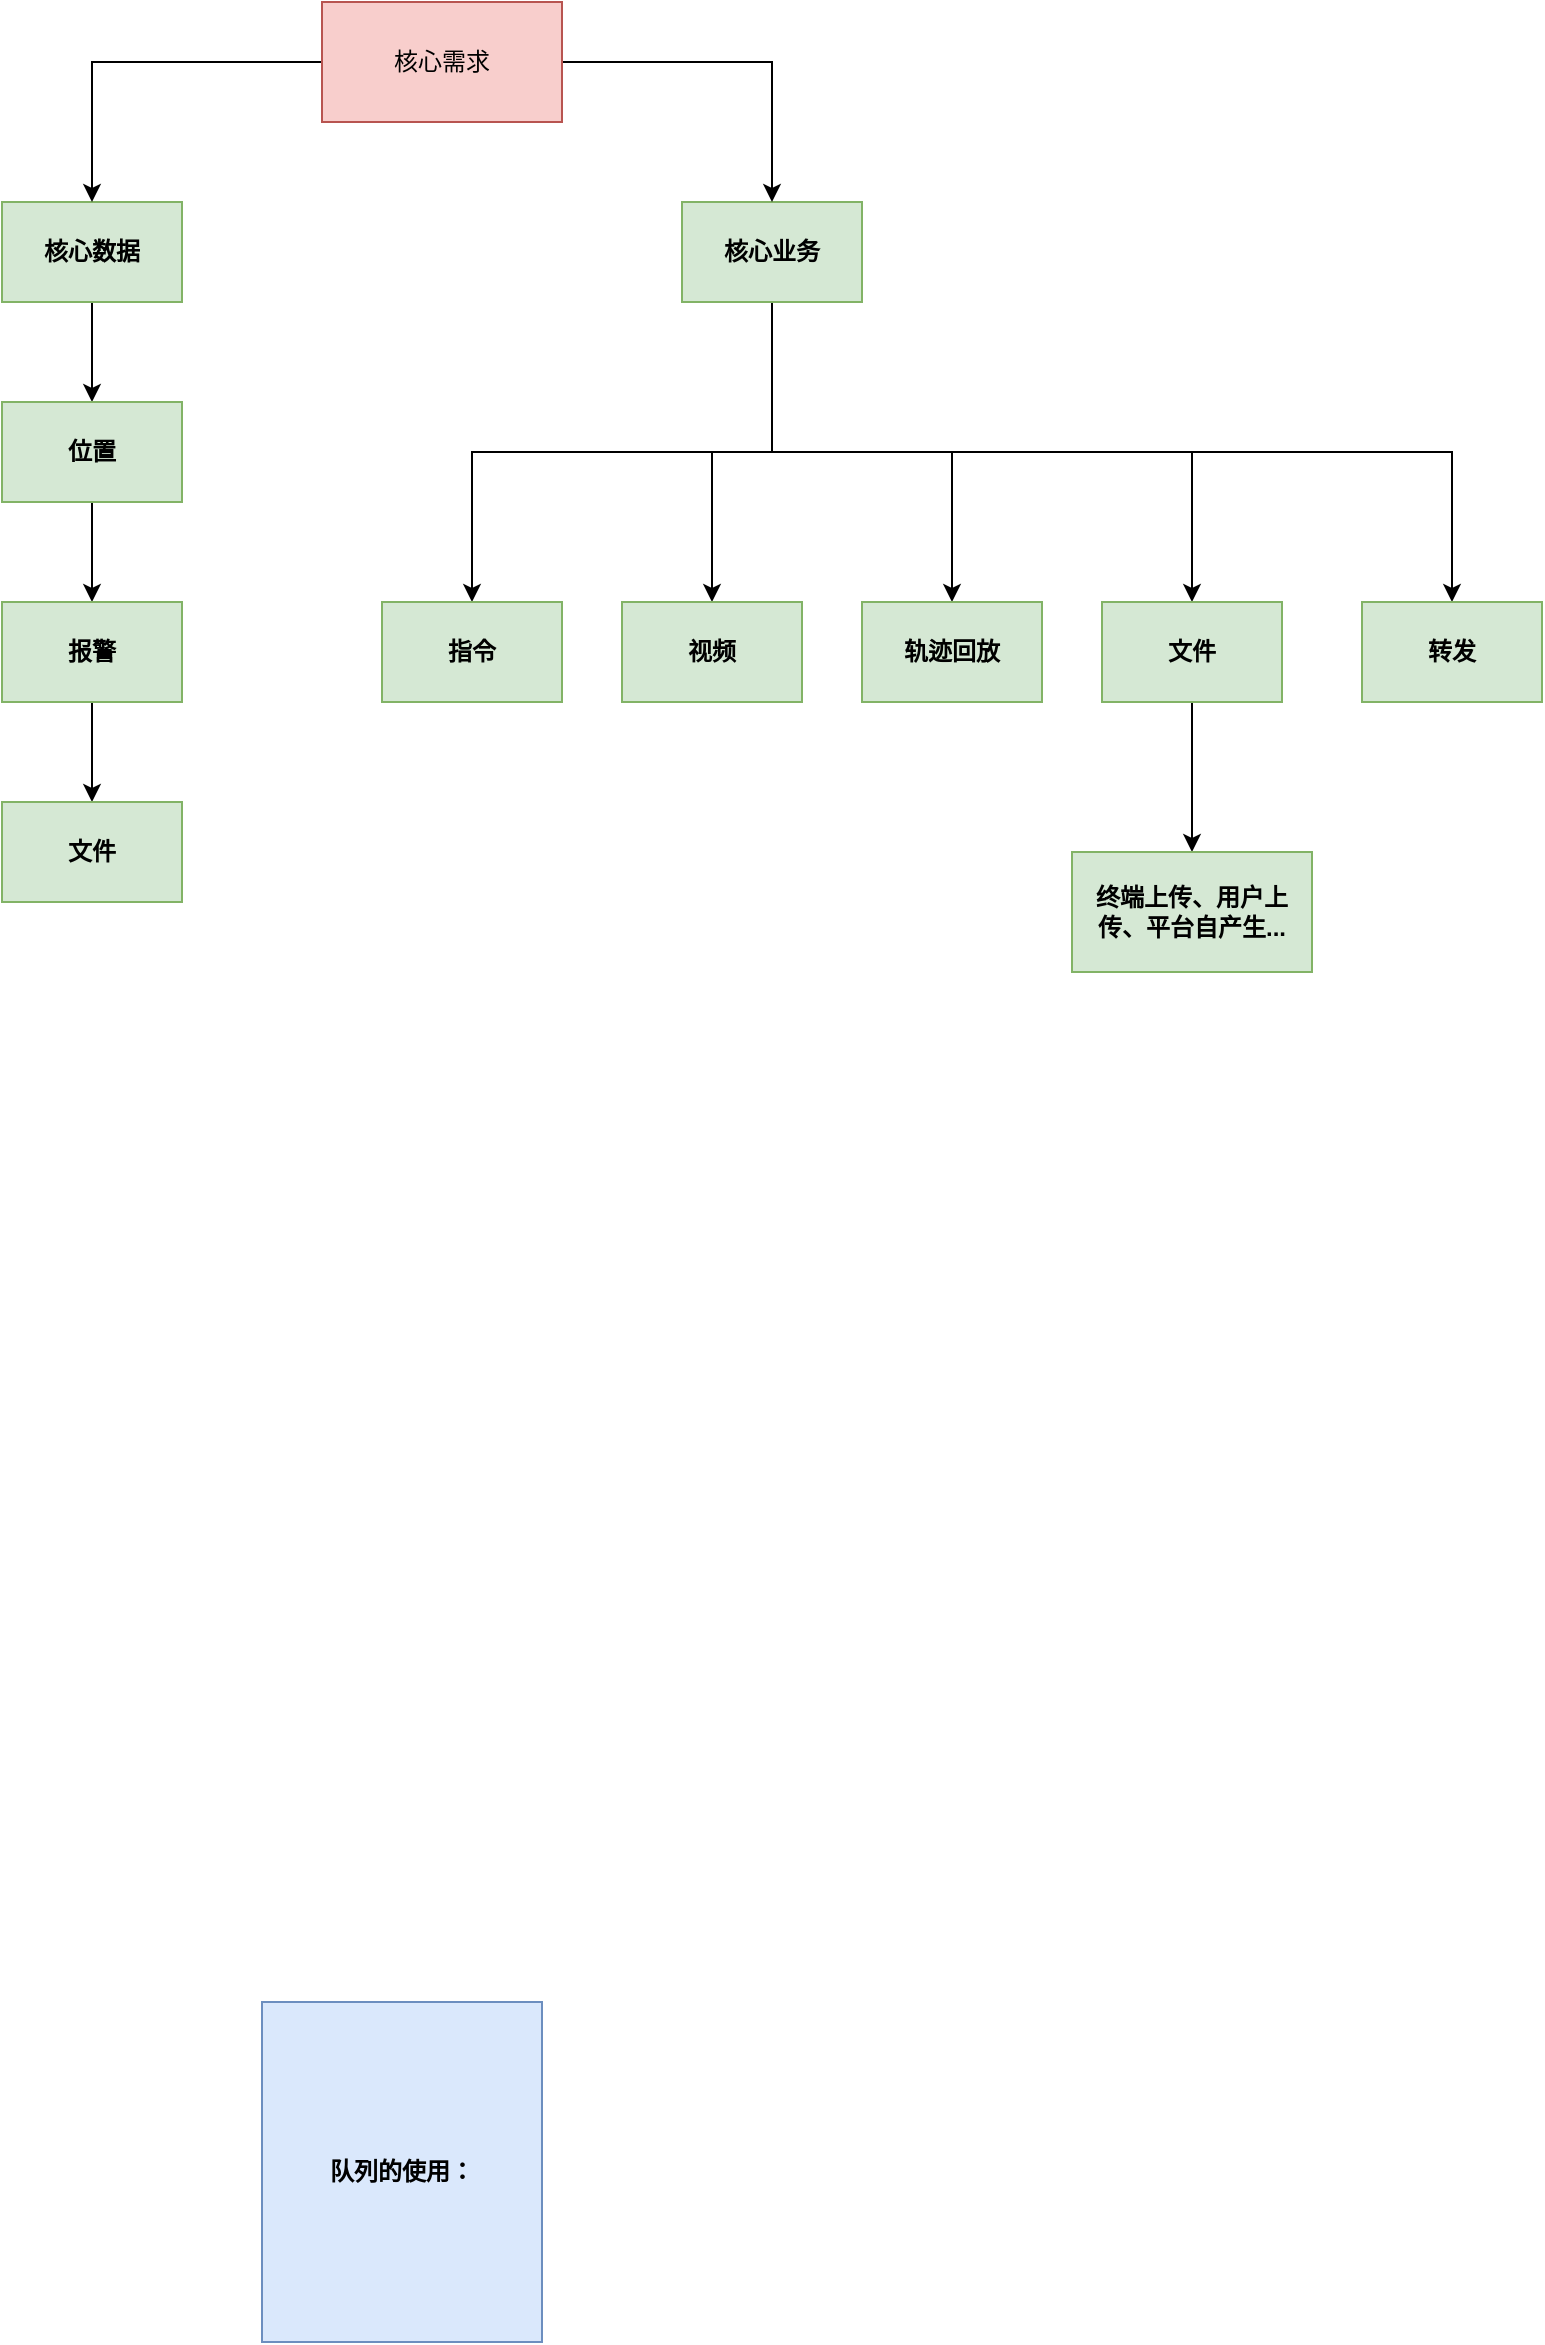 <mxfile version="20.1.2" type="github">
  <diagram id="a1YMiP02obhroM_0bBU3" name="第 1 页">
    <mxGraphModel dx="1185" dy="628" grid="1" gridSize="10" guides="1" tooltips="1" connect="1" arrows="1" fold="1" page="1" pageScale="1" pageWidth="827" pageHeight="1169" math="0" shadow="0">
      <root>
        <mxCell id="0" />
        <mxCell id="1" parent="0" />
        <mxCell id="MO-1pDGfZUei4c9xiznD-2" value="队列的使用：" style="rounded=0;whiteSpace=wrap;html=1;fillColor=#dae8fc;strokeColor=#6c8ebf;fontStyle=1" vertex="1" parent="1">
          <mxGeometry x="150" y="1030" width="140" height="170" as="geometry" />
        </mxCell>
        <mxCell id="MO-1pDGfZUei4c9xiznD-5" value="" style="edgeStyle=orthogonalEdgeStyle;rounded=0;orthogonalLoop=1;jettySize=auto;html=1;" edge="1" parent="1" source="MO-1pDGfZUei4c9xiznD-3" target="MO-1pDGfZUei4c9xiznD-4">
          <mxGeometry relative="1" as="geometry" />
        </mxCell>
        <mxCell id="MO-1pDGfZUei4c9xiznD-3" value="核心数据" style="rounded=0;whiteSpace=wrap;html=1;fillColor=#d5e8d4;strokeColor=#82b366;fontStyle=1" vertex="1" parent="1">
          <mxGeometry x="20" y="130" width="90" height="50" as="geometry" />
        </mxCell>
        <mxCell id="MO-1pDGfZUei4c9xiznD-7" value="" style="edgeStyle=orthogonalEdgeStyle;rounded=0;orthogonalLoop=1;jettySize=auto;html=1;" edge="1" parent="1" source="MO-1pDGfZUei4c9xiznD-4" target="MO-1pDGfZUei4c9xiznD-6">
          <mxGeometry relative="1" as="geometry" />
        </mxCell>
        <mxCell id="MO-1pDGfZUei4c9xiznD-4" value="位置" style="rounded=0;whiteSpace=wrap;html=1;fillColor=#d5e8d4;strokeColor=#82b366;fontStyle=1" vertex="1" parent="1">
          <mxGeometry x="20" y="230" width="90" height="50" as="geometry" />
        </mxCell>
        <mxCell id="MO-1pDGfZUei4c9xiznD-9" value="" style="edgeStyle=orthogonalEdgeStyle;rounded=0;orthogonalLoop=1;jettySize=auto;html=1;" edge="1" parent="1" source="MO-1pDGfZUei4c9xiznD-6" target="MO-1pDGfZUei4c9xiznD-8">
          <mxGeometry relative="1" as="geometry" />
        </mxCell>
        <mxCell id="MO-1pDGfZUei4c9xiznD-6" value="报警" style="rounded=0;whiteSpace=wrap;html=1;fillColor=#d5e8d4;strokeColor=#82b366;fontStyle=1" vertex="1" parent="1">
          <mxGeometry x="20" y="330" width="90" height="50" as="geometry" />
        </mxCell>
        <mxCell id="MO-1pDGfZUei4c9xiznD-8" value="文件" style="rounded=0;whiteSpace=wrap;html=1;fillColor=#d5e8d4;strokeColor=#82b366;fontStyle=1" vertex="1" parent="1">
          <mxGeometry x="20" y="430" width="90" height="50" as="geometry" />
        </mxCell>
        <mxCell id="MO-1pDGfZUei4c9xiznD-12" value="" style="edgeStyle=orthogonalEdgeStyle;rounded=0;orthogonalLoop=1;jettySize=auto;html=1;exitX=0.5;exitY=1;exitDx=0;exitDy=0;" edge="1" parent="1" source="MO-1pDGfZUei4c9xiznD-10" target="MO-1pDGfZUei4c9xiznD-11">
          <mxGeometry relative="1" as="geometry" />
        </mxCell>
        <mxCell id="MO-1pDGfZUei4c9xiznD-14" value="" style="edgeStyle=orthogonalEdgeStyle;rounded=0;orthogonalLoop=1;jettySize=auto;html=1;" edge="1" parent="1" source="MO-1pDGfZUei4c9xiznD-10" target="MO-1pDGfZUei4c9xiznD-13">
          <mxGeometry relative="1" as="geometry" />
        </mxCell>
        <mxCell id="MO-1pDGfZUei4c9xiznD-16" value="" style="edgeStyle=orthogonalEdgeStyle;rounded=0;orthogonalLoop=1;jettySize=auto;html=1;exitX=0.5;exitY=1;exitDx=0;exitDy=0;" edge="1" parent="1" source="MO-1pDGfZUei4c9xiznD-10" target="MO-1pDGfZUei4c9xiznD-15">
          <mxGeometry relative="1" as="geometry" />
        </mxCell>
        <mxCell id="MO-1pDGfZUei4c9xiznD-22" value="" style="edgeStyle=orthogonalEdgeStyle;rounded=0;orthogonalLoop=1;jettySize=auto;html=1;exitX=0.5;exitY=1;exitDx=0;exitDy=0;" edge="1" parent="1" source="MO-1pDGfZUei4c9xiznD-10" target="MO-1pDGfZUei4c9xiznD-21">
          <mxGeometry relative="1" as="geometry" />
        </mxCell>
        <mxCell id="MO-1pDGfZUei4c9xiznD-28" value="" style="edgeStyle=orthogonalEdgeStyle;rounded=0;orthogonalLoop=1;jettySize=auto;html=1;exitX=0.5;exitY=1;exitDx=0;exitDy=0;" edge="1" parent="1" source="MO-1pDGfZUei4c9xiznD-10" target="MO-1pDGfZUei4c9xiznD-27">
          <mxGeometry relative="1" as="geometry" />
        </mxCell>
        <mxCell id="MO-1pDGfZUei4c9xiznD-10" value="核心业务" style="rounded=0;whiteSpace=wrap;html=1;fillColor=#d5e8d4;strokeColor=#82b366;fontStyle=1" vertex="1" parent="1">
          <mxGeometry x="360" y="130" width="90" height="50" as="geometry" />
        </mxCell>
        <mxCell id="MO-1pDGfZUei4c9xiznD-11" value="指令" style="rounded=0;whiteSpace=wrap;html=1;fillColor=#d5e8d4;strokeColor=#82b366;fontStyle=1" vertex="1" parent="1">
          <mxGeometry x="210" y="330" width="90" height="50" as="geometry" />
        </mxCell>
        <mxCell id="MO-1pDGfZUei4c9xiznD-13" value="视频" style="rounded=0;whiteSpace=wrap;html=1;fillColor=#d5e8d4;strokeColor=#82b366;fontStyle=1" vertex="1" parent="1">
          <mxGeometry x="330" y="330" width="90" height="50" as="geometry" />
        </mxCell>
        <mxCell id="MO-1pDGfZUei4c9xiznD-15" value="轨迹回放" style="rounded=0;whiteSpace=wrap;html=1;fillColor=#d5e8d4;strokeColor=#82b366;fontStyle=1" vertex="1" parent="1">
          <mxGeometry x="450" y="330" width="90" height="50" as="geometry" />
        </mxCell>
        <mxCell id="MO-1pDGfZUei4c9xiznD-30" value="" style="edgeStyle=orthogonalEdgeStyle;rounded=0;orthogonalLoop=1;jettySize=auto;html=1;" edge="1" parent="1" source="MO-1pDGfZUei4c9xiznD-21" target="MO-1pDGfZUei4c9xiznD-29">
          <mxGeometry relative="1" as="geometry" />
        </mxCell>
        <mxCell id="MO-1pDGfZUei4c9xiznD-21" value="文件" style="rounded=0;whiteSpace=wrap;html=1;fillColor=#d5e8d4;strokeColor=#82b366;fontStyle=1" vertex="1" parent="1">
          <mxGeometry x="570" y="330" width="90" height="50" as="geometry" />
        </mxCell>
        <mxCell id="MO-1pDGfZUei4c9xiznD-24" style="edgeStyle=orthogonalEdgeStyle;rounded=0;orthogonalLoop=1;jettySize=auto;html=1;entryX=0.5;entryY=0;entryDx=0;entryDy=0;" edge="1" parent="1" source="MO-1pDGfZUei4c9xiznD-23" target="MO-1pDGfZUei4c9xiznD-3">
          <mxGeometry relative="1" as="geometry" />
        </mxCell>
        <mxCell id="MO-1pDGfZUei4c9xiznD-25" style="edgeStyle=orthogonalEdgeStyle;rounded=0;orthogonalLoop=1;jettySize=auto;html=1;entryX=0.5;entryY=0;entryDx=0;entryDy=0;" edge="1" parent="1" source="MO-1pDGfZUei4c9xiznD-23" target="MO-1pDGfZUei4c9xiznD-10">
          <mxGeometry relative="1" as="geometry" />
        </mxCell>
        <mxCell id="MO-1pDGfZUei4c9xiznD-23" value="核心需求" style="rounded=0;whiteSpace=wrap;html=1;fillColor=#f8cecc;strokeColor=#b85450;" vertex="1" parent="1">
          <mxGeometry x="180" y="30" width="120" height="60" as="geometry" />
        </mxCell>
        <mxCell id="MO-1pDGfZUei4c9xiznD-27" value="转发" style="rounded=0;whiteSpace=wrap;html=1;fillColor=#d5e8d4;strokeColor=#82b366;fontStyle=1" vertex="1" parent="1">
          <mxGeometry x="700" y="330" width="90" height="50" as="geometry" />
        </mxCell>
        <mxCell id="MO-1pDGfZUei4c9xiznD-29" value="终端上传、用户上传、平台自产生..." style="whiteSpace=wrap;html=1;fillColor=#d5e8d4;strokeColor=#82b366;rounded=0;fontStyle=1;" vertex="1" parent="1">
          <mxGeometry x="555" y="455" width="120" height="60" as="geometry" />
        </mxCell>
      </root>
    </mxGraphModel>
  </diagram>
</mxfile>
